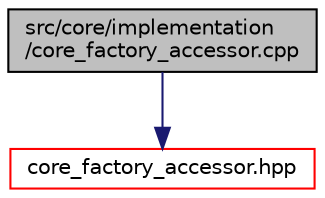 digraph "src/core/implementation/core_factory_accessor.cpp"
{
 // LATEX_PDF_SIZE
  edge [fontname="Helvetica",fontsize="10",labelfontname="Helvetica",labelfontsize="10"];
  node [fontname="Helvetica",fontsize="10",shape=record];
  Node1 [label="src/core/implementation\l/core_factory_accessor.cpp",height=0.2,width=0.4,color="black", fillcolor="grey75", style="filled", fontcolor="black",tooltip=" "];
  Node1 -> Node2 [color="midnightblue",fontsize="10",style="solid",fontname="Helvetica"];
  Node2 [label="core_factory_accessor.hpp",height=0.2,width=0.4,color="red", fillcolor="white", style="filled",URL="$core__factory__accessor_8hpp.html",tooltip=" "];
}
